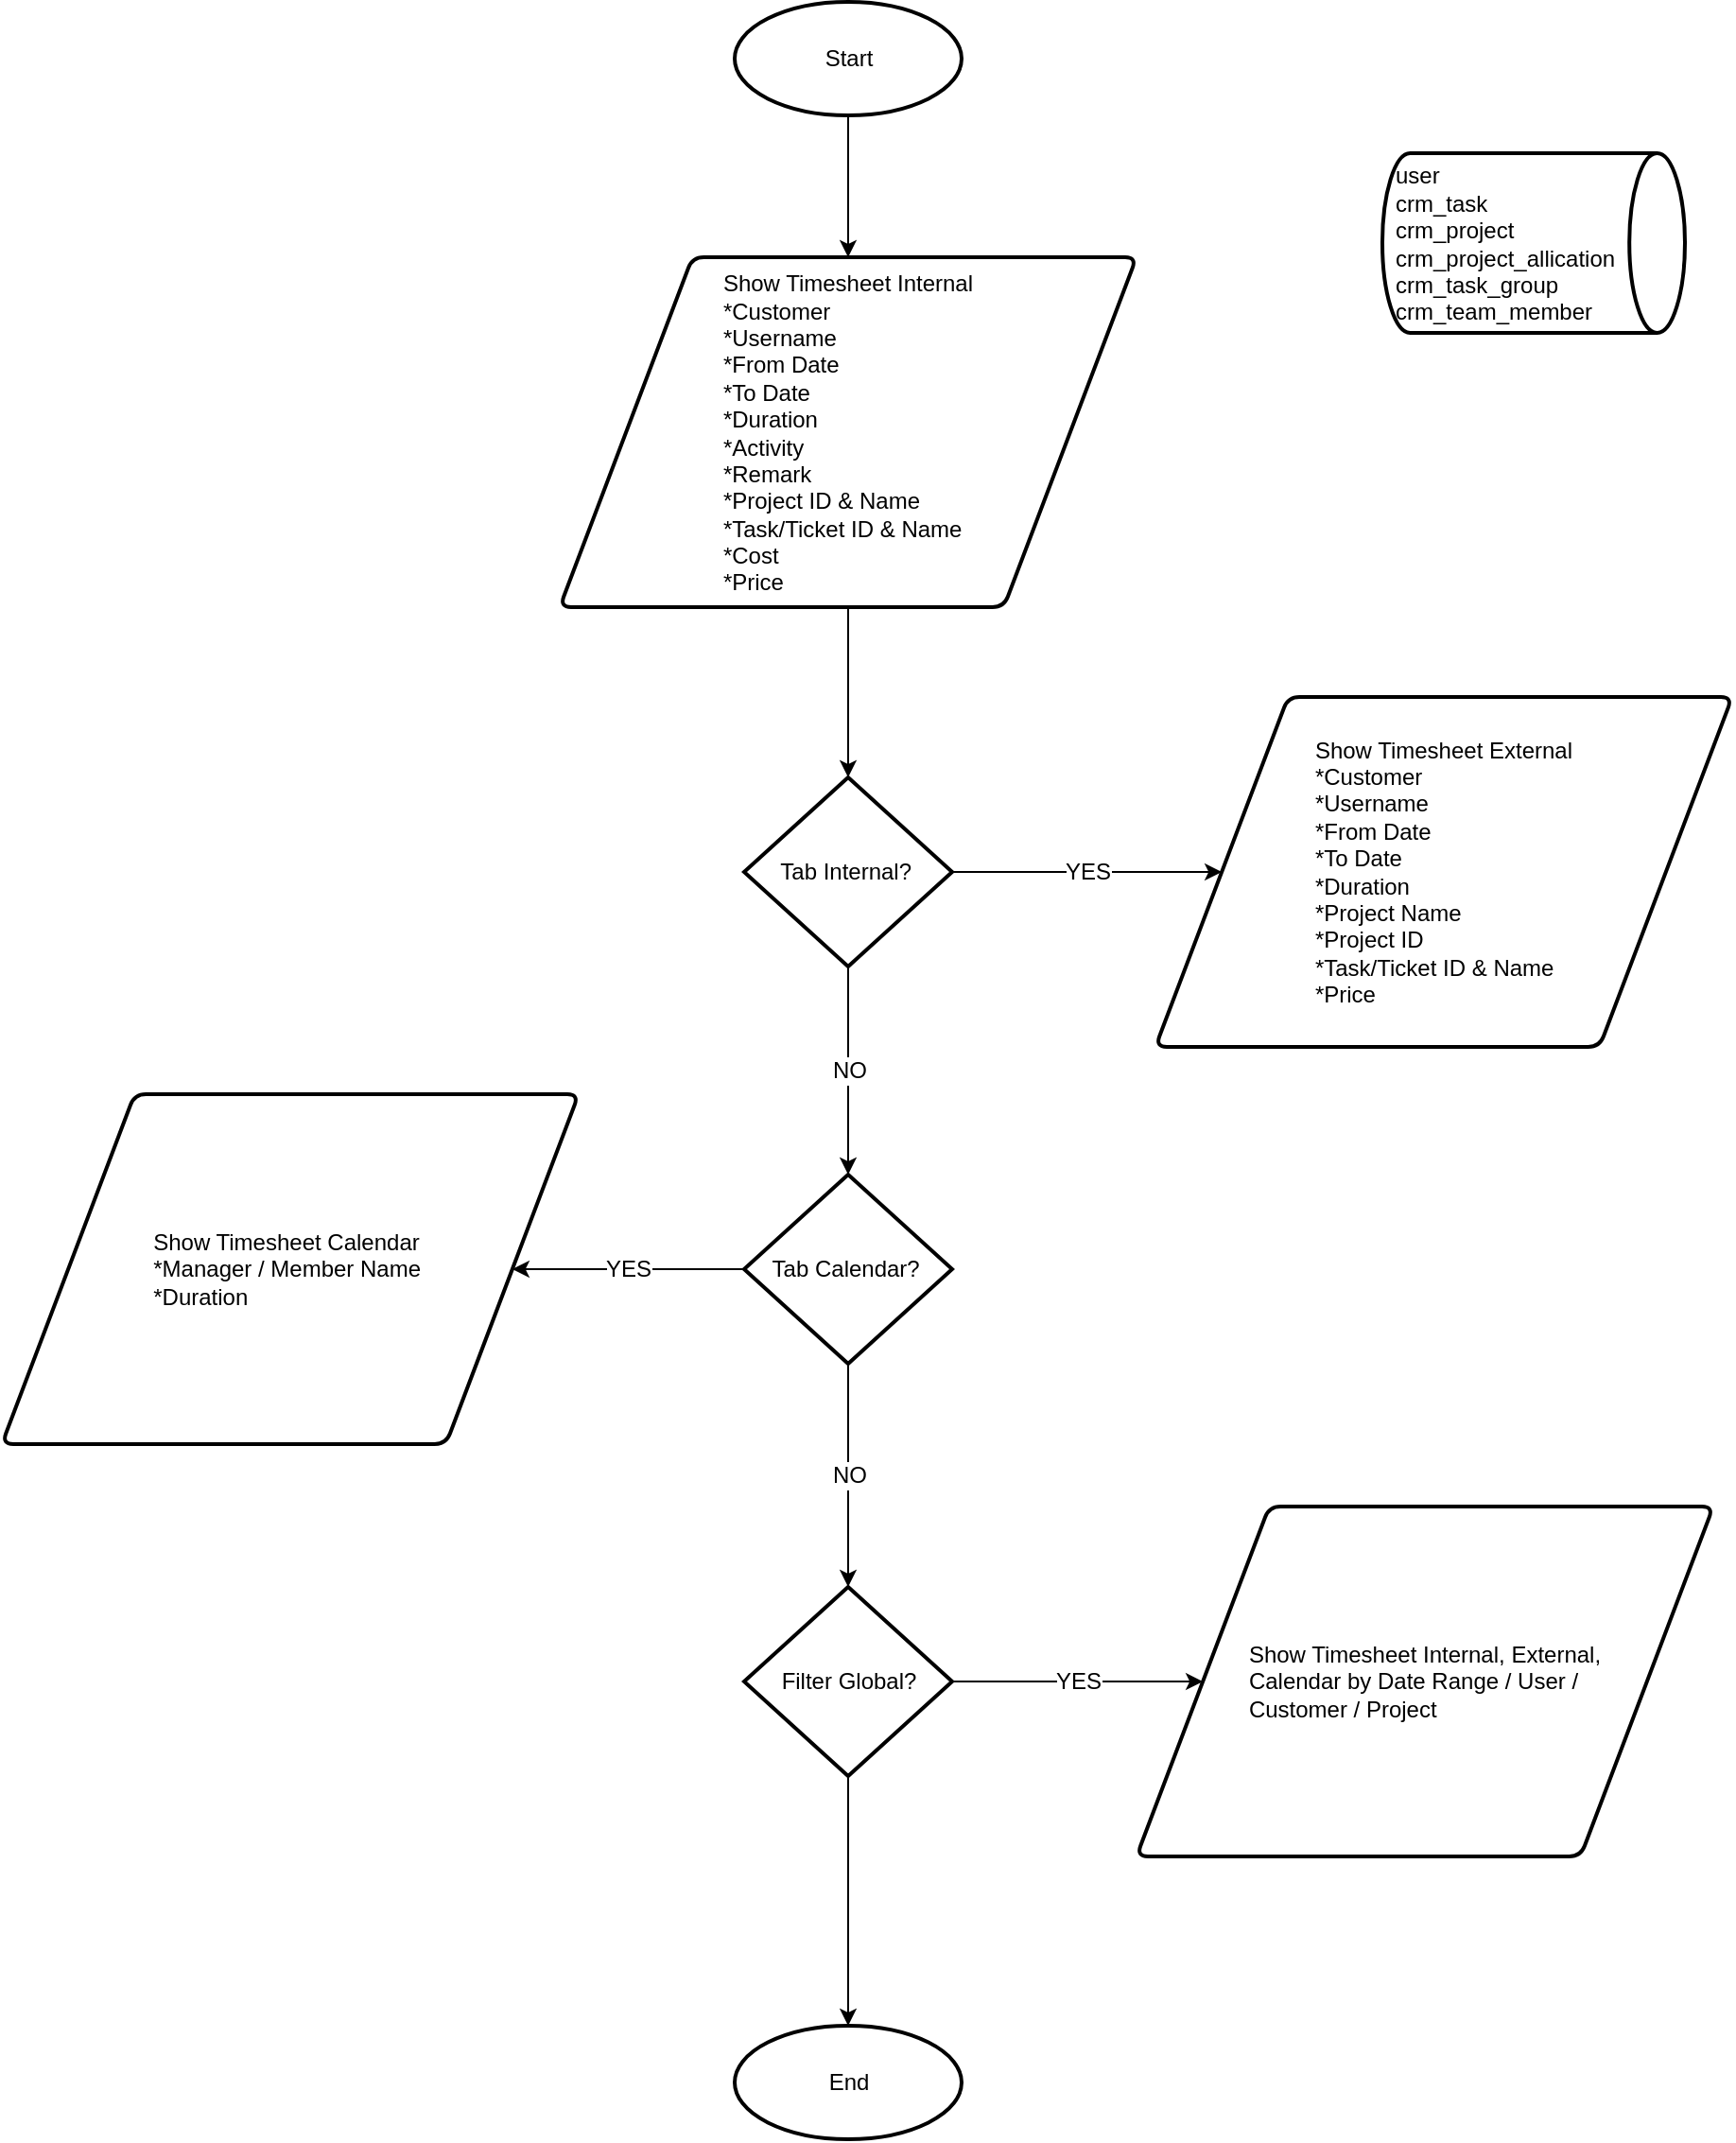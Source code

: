 <mxfile version="15.8.0" type="github">
  <diagram id="C5RBs43oDa-KdzZeNtuy" name="Flow Timesheet">
    <mxGraphModel dx="1185" dy="614" grid="1" gridSize="10" guides="1" tooltips="1" connect="1" arrows="1" fold="1" page="1" pageScale="1" pageWidth="827" pageHeight="1169" math="0" shadow="0">
      <root>
        <mxCell id="WIyWlLk6GJQsqaUBKTNV-0" />
        <mxCell id="WIyWlLk6GJQsqaUBKTNV-1" parent="WIyWlLk6GJQsqaUBKTNV-0" />
        <mxCell id="UO_zKhxHwcOODC3vsZWf-3" style="edgeStyle=orthogonalEdgeStyle;rounded=0;orthogonalLoop=1;jettySize=auto;html=1;fontSize=12;" edge="1" parent="WIyWlLk6GJQsqaUBKTNV-1" source="UO_zKhxHwcOODC3vsZWf-0" target="UO_zKhxHwcOODC3vsZWf-2">
          <mxGeometry relative="1" as="geometry" />
        </mxCell>
        <mxCell id="UO_zKhxHwcOODC3vsZWf-0" value="&lt;font style=&quot;font-size: 12px&quot;&gt;Start&lt;/font&gt;" style="strokeWidth=2;html=1;shape=mxgraph.flowchart.start_1;whiteSpace=wrap;" vertex="1" parent="WIyWlLk6GJQsqaUBKTNV-1">
          <mxGeometry x="387.5" y="110" width="120" height="60" as="geometry" />
        </mxCell>
        <mxCell id="UO_zKhxHwcOODC3vsZWf-8" style="edgeStyle=orthogonalEdgeStyle;rounded=0;orthogonalLoop=1;jettySize=auto;html=1;entryX=0.5;entryY=0;entryDx=0;entryDy=0;entryPerimeter=0;fontSize=12;" edge="1" parent="WIyWlLk6GJQsqaUBKTNV-1" source="UO_zKhxHwcOODC3vsZWf-2" target="UO_zKhxHwcOODC3vsZWf-7">
          <mxGeometry relative="1" as="geometry" />
        </mxCell>
        <mxCell id="UO_zKhxHwcOODC3vsZWf-2" value="&lt;div style=&quot;text-align: left&quot;&gt;&lt;span&gt;Show Timesheet Internal&lt;/span&gt;&lt;/div&gt;&lt;div style=&quot;text-align: left&quot;&gt;&lt;span&gt;*Customer&lt;/span&gt;&lt;/div&gt;&lt;div style=&quot;text-align: left&quot;&gt;&lt;span&gt;*Username&lt;/span&gt;&lt;/div&gt;&lt;div style=&quot;text-align: left&quot;&gt;&lt;span&gt;*From Date&amp;nbsp;&lt;/span&gt;&lt;/div&gt;&lt;div style=&quot;text-align: left&quot;&gt;&lt;span&gt;*To Date&lt;/span&gt;&lt;/div&gt;&lt;div style=&quot;text-align: left&quot;&gt;&lt;span&gt;*Duration&lt;/span&gt;&lt;/div&gt;&lt;div style=&quot;text-align: left&quot;&gt;&lt;span&gt;*Activity&lt;/span&gt;&lt;/div&gt;&lt;div style=&quot;text-align: left&quot;&gt;&lt;span&gt;*Remark&lt;/span&gt;&lt;/div&gt;&lt;div style=&quot;text-align: left&quot;&gt;&lt;span&gt;*Project ID &amp;amp; Name&lt;/span&gt;&lt;/div&gt;&lt;div style=&quot;text-align: left&quot;&gt;&lt;span&gt;*Task/Ticket ID &amp;amp; Name&lt;/span&gt;&lt;/div&gt;&lt;div style=&quot;text-align: left&quot;&gt;&lt;span&gt;*Cost&amp;nbsp;&lt;/span&gt;&lt;/div&gt;&lt;div style=&quot;text-align: left&quot;&gt;&lt;span&gt;*Price&lt;/span&gt;&lt;/div&gt;" style="shape=parallelogram;html=1;strokeWidth=2;perimeter=parallelogramPerimeter;whiteSpace=wrap;rounded=1;arcSize=12;size=0.23;fontSize=12;" vertex="1" parent="WIyWlLk6GJQsqaUBKTNV-1">
          <mxGeometry x="295" y="245" width="305" height="185" as="geometry" />
        </mxCell>
        <mxCell id="UO_zKhxHwcOODC3vsZWf-5" value="&lt;span&gt;user&lt;/span&gt;&lt;br&gt;&lt;span&gt;crm_task&lt;/span&gt;&lt;br&gt;&lt;span&gt;crm_project&lt;/span&gt;&lt;br&gt;&lt;span&gt;crm_project_allication&lt;/span&gt;&lt;br&gt;&lt;span&gt;crm_task_group&lt;/span&gt;&lt;br&gt;&lt;span&gt;crm_team_member&lt;/span&gt;" style="strokeWidth=2;html=1;shape=mxgraph.flowchart.direct_data;whiteSpace=wrap;fontSize=12;align=left;spacingLeft=5;" vertex="1" parent="WIyWlLk6GJQsqaUBKTNV-1">
          <mxGeometry x="730" y="190" width="160" height="95" as="geometry" />
        </mxCell>
        <mxCell id="UO_zKhxHwcOODC3vsZWf-10" value="YES" style="edgeStyle=orthogonalEdgeStyle;rounded=0;orthogonalLoop=1;jettySize=auto;html=1;fontSize=12;" edge="1" parent="WIyWlLk6GJQsqaUBKTNV-1" source="UO_zKhxHwcOODC3vsZWf-7" target="UO_zKhxHwcOODC3vsZWf-9">
          <mxGeometry relative="1" as="geometry" />
        </mxCell>
        <mxCell id="UO_zKhxHwcOODC3vsZWf-14" value="NO" style="edgeStyle=orthogonalEdgeStyle;rounded=0;orthogonalLoop=1;jettySize=auto;html=1;exitX=0.5;exitY=1;exitDx=0;exitDy=0;exitPerimeter=0;fontSize=12;" edge="1" parent="WIyWlLk6GJQsqaUBKTNV-1" source="UO_zKhxHwcOODC3vsZWf-7" target="UO_zKhxHwcOODC3vsZWf-11">
          <mxGeometry relative="1" as="geometry" />
        </mxCell>
        <mxCell id="UO_zKhxHwcOODC3vsZWf-7" value="Tab Internal?&amp;nbsp;" style="strokeWidth=2;html=1;shape=mxgraph.flowchart.decision;whiteSpace=wrap;fontSize=12;align=center;" vertex="1" parent="WIyWlLk6GJQsqaUBKTNV-1">
          <mxGeometry x="392.5" y="520" width="110" height="100" as="geometry" />
        </mxCell>
        <mxCell id="UO_zKhxHwcOODC3vsZWf-9" value="&lt;div style=&quot;text-align: left&quot;&gt;&lt;span&gt;Show Timesheet External&lt;/span&gt;&lt;/div&gt;&lt;div style=&quot;text-align: left&quot;&gt;&lt;span&gt;*Customer&lt;/span&gt;&lt;/div&gt;&lt;div style=&quot;text-align: left&quot;&gt;&lt;span&gt;*Username&lt;/span&gt;&lt;/div&gt;&lt;div style=&quot;text-align: left&quot;&gt;&lt;span&gt;*From Date&amp;nbsp;&lt;/span&gt;&lt;/div&gt;&lt;div style=&quot;text-align: left&quot;&gt;&lt;span&gt;*To Date&lt;/span&gt;&lt;/div&gt;&lt;div style=&quot;text-align: left&quot;&gt;&lt;span&gt;*Duration&lt;/span&gt;&lt;/div&gt;&lt;div style=&quot;text-align: left&quot;&gt;&lt;span&gt;*Project Name&lt;/span&gt;&lt;/div&gt;&lt;div style=&quot;text-align: left&quot;&gt;&lt;span&gt;*Project ID&lt;/span&gt;&lt;/div&gt;&lt;div style=&quot;text-align: left&quot;&gt;&lt;span&gt;*Task/Ticket ID &amp;amp; Name&lt;/span&gt;&lt;/div&gt;&lt;div style=&quot;text-align: left&quot;&gt;&lt;span&gt;*Price&lt;/span&gt;&lt;/div&gt;" style="shape=parallelogram;html=1;strokeWidth=2;perimeter=parallelogramPerimeter;whiteSpace=wrap;rounded=1;arcSize=12;size=0.23;fontSize=12;" vertex="1" parent="WIyWlLk6GJQsqaUBKTNV-1">
          <mxGeometry x="610" y="477.5" width="305" height="185" as="geometry" />
        </mxCell>
        <mxCell id="UO_zKhxHwcOODC3vsZWf-13" value="YES" style="edgeStyle=orthogonalEdgeStyle;rounded=0;orthogonalLoop=1;jettySize=auto;html=1;fontSize=12;" edge="1" parent="WIyWlLk6GJQsqaUBKTNV-1" source="UO_zKhxHwcOODC3vsZWf-11" target="UO_zKhxHwcOODC3vsZWf-12">
          <mxGeometry relative="1" as="geometry" />
        </mxCell>
        <mxCell id="UO_zKhxHwcOODC3vsZWf-19" value="NO" style="edgeStyle=orthogonalEdgeStyle;rounded=0;orthogonalLoop=1;jettySize=auto;html=1;exitX=0.5;exitY=1;exitDx=0;exitDy=0;exitPerimeter=0;entryX=0.5;entryY=0;entryDx=0;entryDy=0;entryPerimeter=0;fontSize=12;" edge="1" parent="WIyWlLk6GJQsqaUBKTNV-1" source="UO_zKhxHwcOODC3vsZWf-11" target="UO_zKhxHwcOODC3vsZWf-18">
          <mxGeometry relative="1" as="geometry" />
        </mxCell>
        <mxCell id="UO_zKhxHwcOODC3vsZWf-11" value="Tab Calendar?&amp;nbsp;" style="strokeWidth=2;html=1;shape=mxgraph.flowchart.decision;whiteSpace=wrap;fontSize=12;align=center;" vertex="1" parent="WIyWlLk6GJQsqaUBKTNV-1">
          <mxGeometry x="392.5" y="730" width="110" height="100" as="geometry" />
        </mxCell>
        <mxCell id="UO_zKhxHwcOODC3vsZWf-12" value="&lt;div style=&quot;text-align: left&quot;&gt;&lt;span&gt;Show Timesheet Calendar&lt;/span&gt;&lt;/div&gt;&lt;div style=&quot;text-align: left&quot;&gt;&lt;span&gt;*Manager / Member Name&amp;nbsp;&lt;/span&gt;&lt;/div&gt;&lt;div style=&quot;text-align: left&quot;&gt;&lt;span&gt;*Duration&amp;nbsp;&lt;/span&gt;&lt;/div&gt;" style="shape=parallelogram;html=1;strokeWidth=2;perimeter=parallelogramPerimeter;whiteSpace=wrap;rounded=1;arcSize=12;size=0.23;fontSize=12;" vertex="1" parent="WIyWlLk6GJQsqaUBKTNV-1">
          <mxGeometry y="687.5" width="305" height="185" as="geometry" />
        </mxCell>
        <mxCell id="UO_zKhxHwcOODC3vsZWf-21" value="YES" style="edgeStyle=orthogonalEdgeStyle;rounded=0;orthogonalLoop=1;jettySize=auto;html=1;exitX=1;exitY=0.5;exitDx=0;exitDy=0;exitPerimeter=0;fontSize=12;" edge="1" parent="WIyWlLk6GJQsqaUBKTNV-1" source="UO_zKhxHwcOODC3vsZWf-18" target="UO_zKhxHwcOODC3vsZWf-20">
          <mxGeometry relative="1" as="geometry" />
        </mxCell>
        <mxCell id="UO_zKhxHwcOODC3vsZWf-23" style="edgeStyle=orthogonalEdgeStyle;rounded=0;orthogonalLoop=1;jettySize=auto;html=1;exitX=0.5;exitY=1;exitDx=0;exitDy=0;exitPerimeter=0;fontSize=12;" edge="1" parent="WIyWlLk6GJQsqaUBKTNV-1" source="UO_zKhxHwcOODC3vsZWf-18" target="UO_zKhxHwcOODC3vsZWf-22">
          <mxGeometry relative="1" as="geometry" />
        </mxCell>
        <mxCell id="UO_zKhxHwcOODC3vsZWf-18" value="Filter Global?" style="strokeWidth=2;html=1;shape=mxgraph.flowchart.decision;whiteSpace=wrap;fontSize=12;align=center;" vertex="1" parent="WIyWlLk6GJQsqaUBKTNV-1">
          <mxGeometry x="392.5" y="948" width="110" height="100" as="geometry" />
        </mxCell>
        <mxCell id="UO_zKhxHwcOODC3vsZWf-20" value="&lt;div style=&quot;text-align: left&quot;&gt;&lt;span&gt;Show Timesheet Internal, External, &lt;br&gt;Calendar by Date Range / User /&amp;nbsp;&lt;/span&gt;&lt;/div&gt;&lt;div style=&quot;text-align: left&quot;&gt;&lt;span&gt;Customer / Project&lt;/span&gt;&lt;/div&gt;" style="shape=parallelogram;html=1;strokeWidth=2;perimeter=parallelogramPerimeter;whiteSpace=wrap;rounded=1;arcSize=12;size=0.23;fontSize=12;" vertex="1" parent="WIyWlLk6GJQsqaUBKTNV-1">
          <mxGeometry x="600" y="905.5" width="305" height="185" as="geometry" />
        </mxCell>
        <mxCell id="UO_zKhxHwcOODC3vsZWf-22" value="&lt;font style=&quot;font-size: 12px&quot;&gt;End&lt;/font&gt;" style="strokeWidth=2;html=1;shape=mxgraph.flowchart.start_1;whiteSpace=wrap;" vertex="1" parent="WIyWlLk6GJQsqaUBKTNV-1">
          <mxGeometry x="387.5" y="1180" width="120" height="60" as="geometry" />
        </mxCell>
      </root>
    </mxGraphModel>
  </diagram>
</mxfile>
